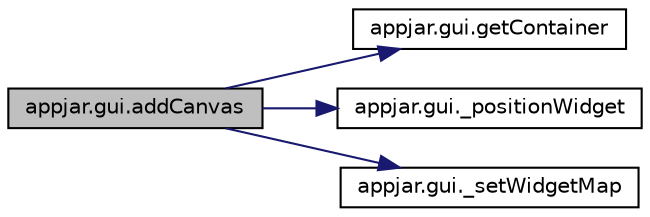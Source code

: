 digraph "appjar.gui.addCanvas"
{
  edge [fontname="Helvetica",fontsize="10",labelfontname="Helvetica",labelfontsize="10"];
  node [fontname="Helvetica",fontsize="10",shape=record];
  rankdir="LR";
  Node114 [label="appjar.gui.addCanvas",height=0.2,width=0.4,color="black", fillcolor="grey75", style="filled", fontcolor="black"];
  Node114 -> Node115 [color="midnightblue",fontsize="10",style="solid",fontname="Helvetica"];
  Node115 [label="appjar.gui.getContainer",height=0.2,width=0.4,color="black", fillcolor="white", style="filled",URL="$classappjar_1_1gui.html#a2e8ea27bae5f6758257be218c8279b56"];
  Node114 -> Node116 [color="midnightblue",fontsize="10",style="solid",fontname="Helvetica"];
  Node116 [label="appjar.gui._positionWidget",height=0.2,width=0.4,color="black", fillcolor="white", style="filled",URL="$classappjar_1_1gui.html#a073b1298767aeb92dd77b77cb6000e8c"];
  Node114 -> Node117 [color="midnightblue",fontsize="10",style="solid",fontname="Helvetica"];
  Node117 [label="appjar.gui._setWidgetMap",height=0.2,width=0.4,color="black", fillcolor="white", style="filled",URL="$classappjar_1_1gui.html#a7e41676030fec0239ed71f19478f9faf"];
}
